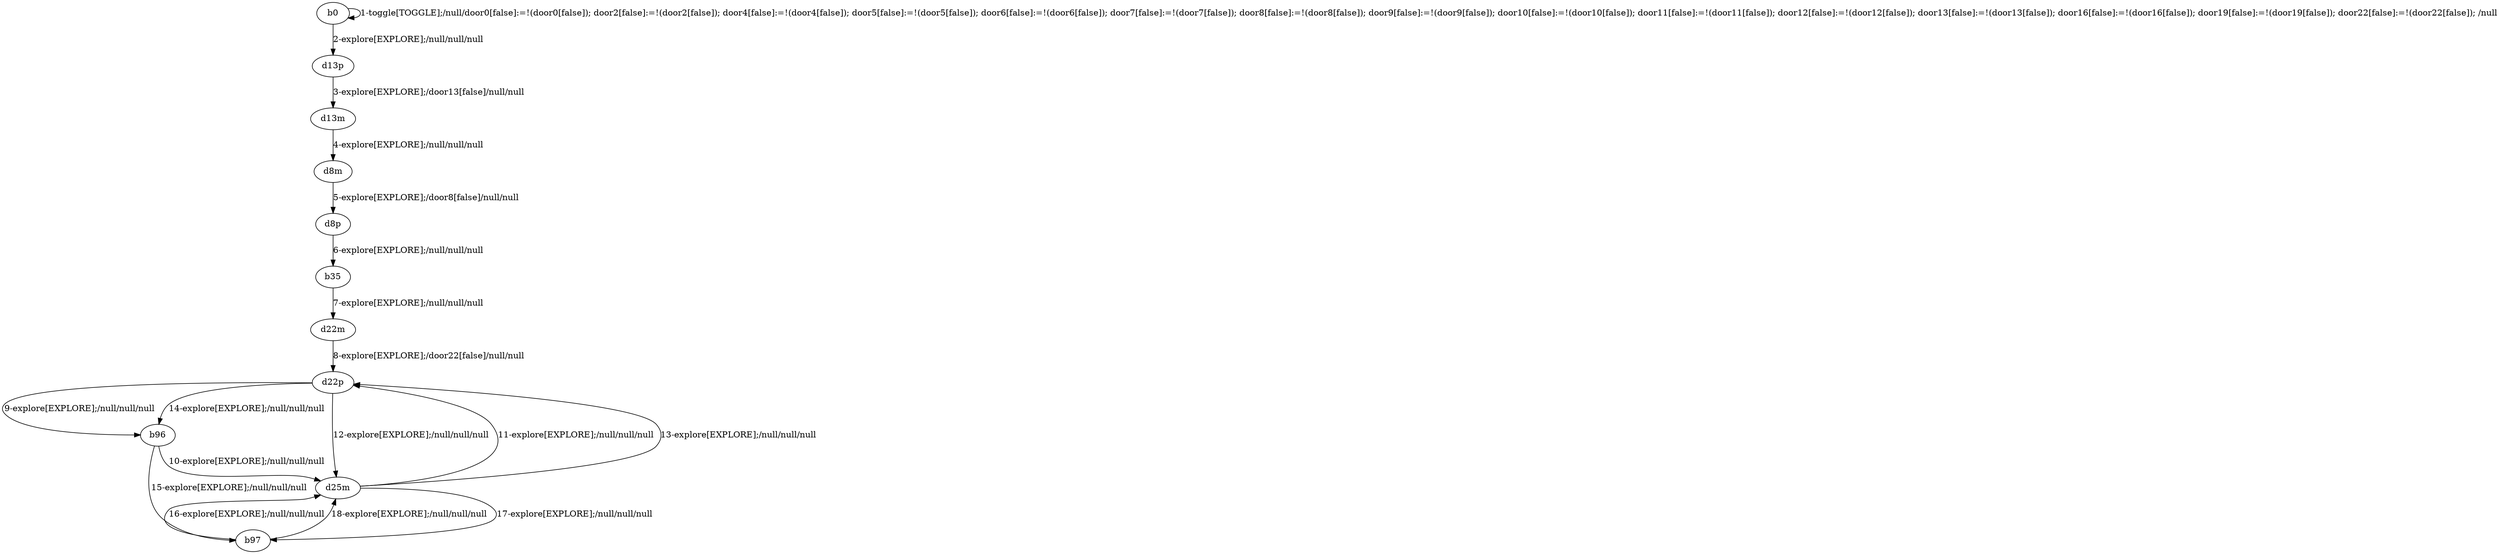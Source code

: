 # Total number of goals covered by this test: 1
# b96 --> b97

digraph g {
"b0" -> "b0" [label = "1-toggle[TOGGLE];/null/door0[false]:=!(door0[false]); door2[false]:=!(door2[false]); door4[false]:=!(door4[false]); door5[false]:=!(door5[false]); door6[false]:=!(door6[false]); door7[false]:=!(door7[false]); door8[false]:=!(door8[false]); door9[false]:=!(door9[false]); door10[false]:=!(door10[false]); door11[false]:=!(door11[false]); door12[false]:=!(door12[false]); door13[false]:=!(door13[false]); door16[false]:=!(door16[false]); door19[false]:=!(door19[false]); door22[false]:=!(door22[false]); /null"];
"b0" -> "d13p" [label = "2-explore[EXPLORE];/null/null/null"];
"d13p" -> "d13m" [label = "3-explore[EXPLORE];/door13[false]/null/null"];
"d13m" -> "d8m" [label = "4-explore[EXPLORE];/null/null/null"];
"d8m" -> "d8p" [label = "5-explore[EXPLORE];/door8[false]/null/null"];
"d8p" -> "b35" [label = "6-explore[EXPLORE];/null/null/null"];
"b35" -> "d22m" [label = "7-explore[EXPLORE];/null/null/null"];
"d22m" -> "d22p" [label = "8-explore[EXPLORE];/door22[false]/null/null"];
"d22p" -> "b96" [label = "9-explore[EXPLORE];/null/null/null"];
"b96" -> "d25m" [label = "10-explore[EXPLORE];/null/null/null"];
"d25m" -> "d22p" [label = "11-explore[EXPLORE];/null/null/null"];
"d22p" -> "d25m" [label = "12-explore[EXPLORE];/null/null/null"];
"d25m" -> "d22p" [label = "13-explore[EXPLORE];/null/null/null"];
"d22p" -> "b96" [label = "14-explore[EXPLORE];/null/null/null"];
"b96" -> "b97" [label = "15-explore[EXPLORE];/null/null/null"];
"b97" -> "d25m" [label = "16-explore[EXPLORE];/null/null/null"];
"d25m" -> "b97" [label = "17-explore[EXPLORE];/null/null/null"];
"b97" -> "d25m" [label = "18-explore[EXPLORE];/null/null/null"];
}